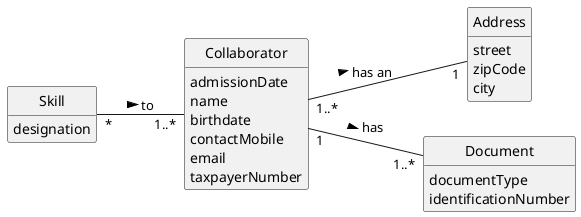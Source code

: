 @startuml
skinparam monochrome true
skinparam packageStyle rectangle
skinparam shadowing false

skinparam classAttributeIconSize 0
left to right direction

hide circle
hide methods


class Skill {
    designation
}

class Collaborator {
    admissionDate
    name
    birthdate
    contactMobile
    email
    taxpayerNumber
}

'class Person {
'    name
'    birthdate
'    contactMobile
'    email
 '   taxpayerNumber
'}

class Address{
    street
    zipCode
    city
}

class Document{
    documentType
    identificationNumber
}

Collaborator "1..*"--"1" Address: has an >
Collaborator  "1"--"1..*"  Document: has >

Skill "*" -- "1..*" Collaborator : to >
@enduml
